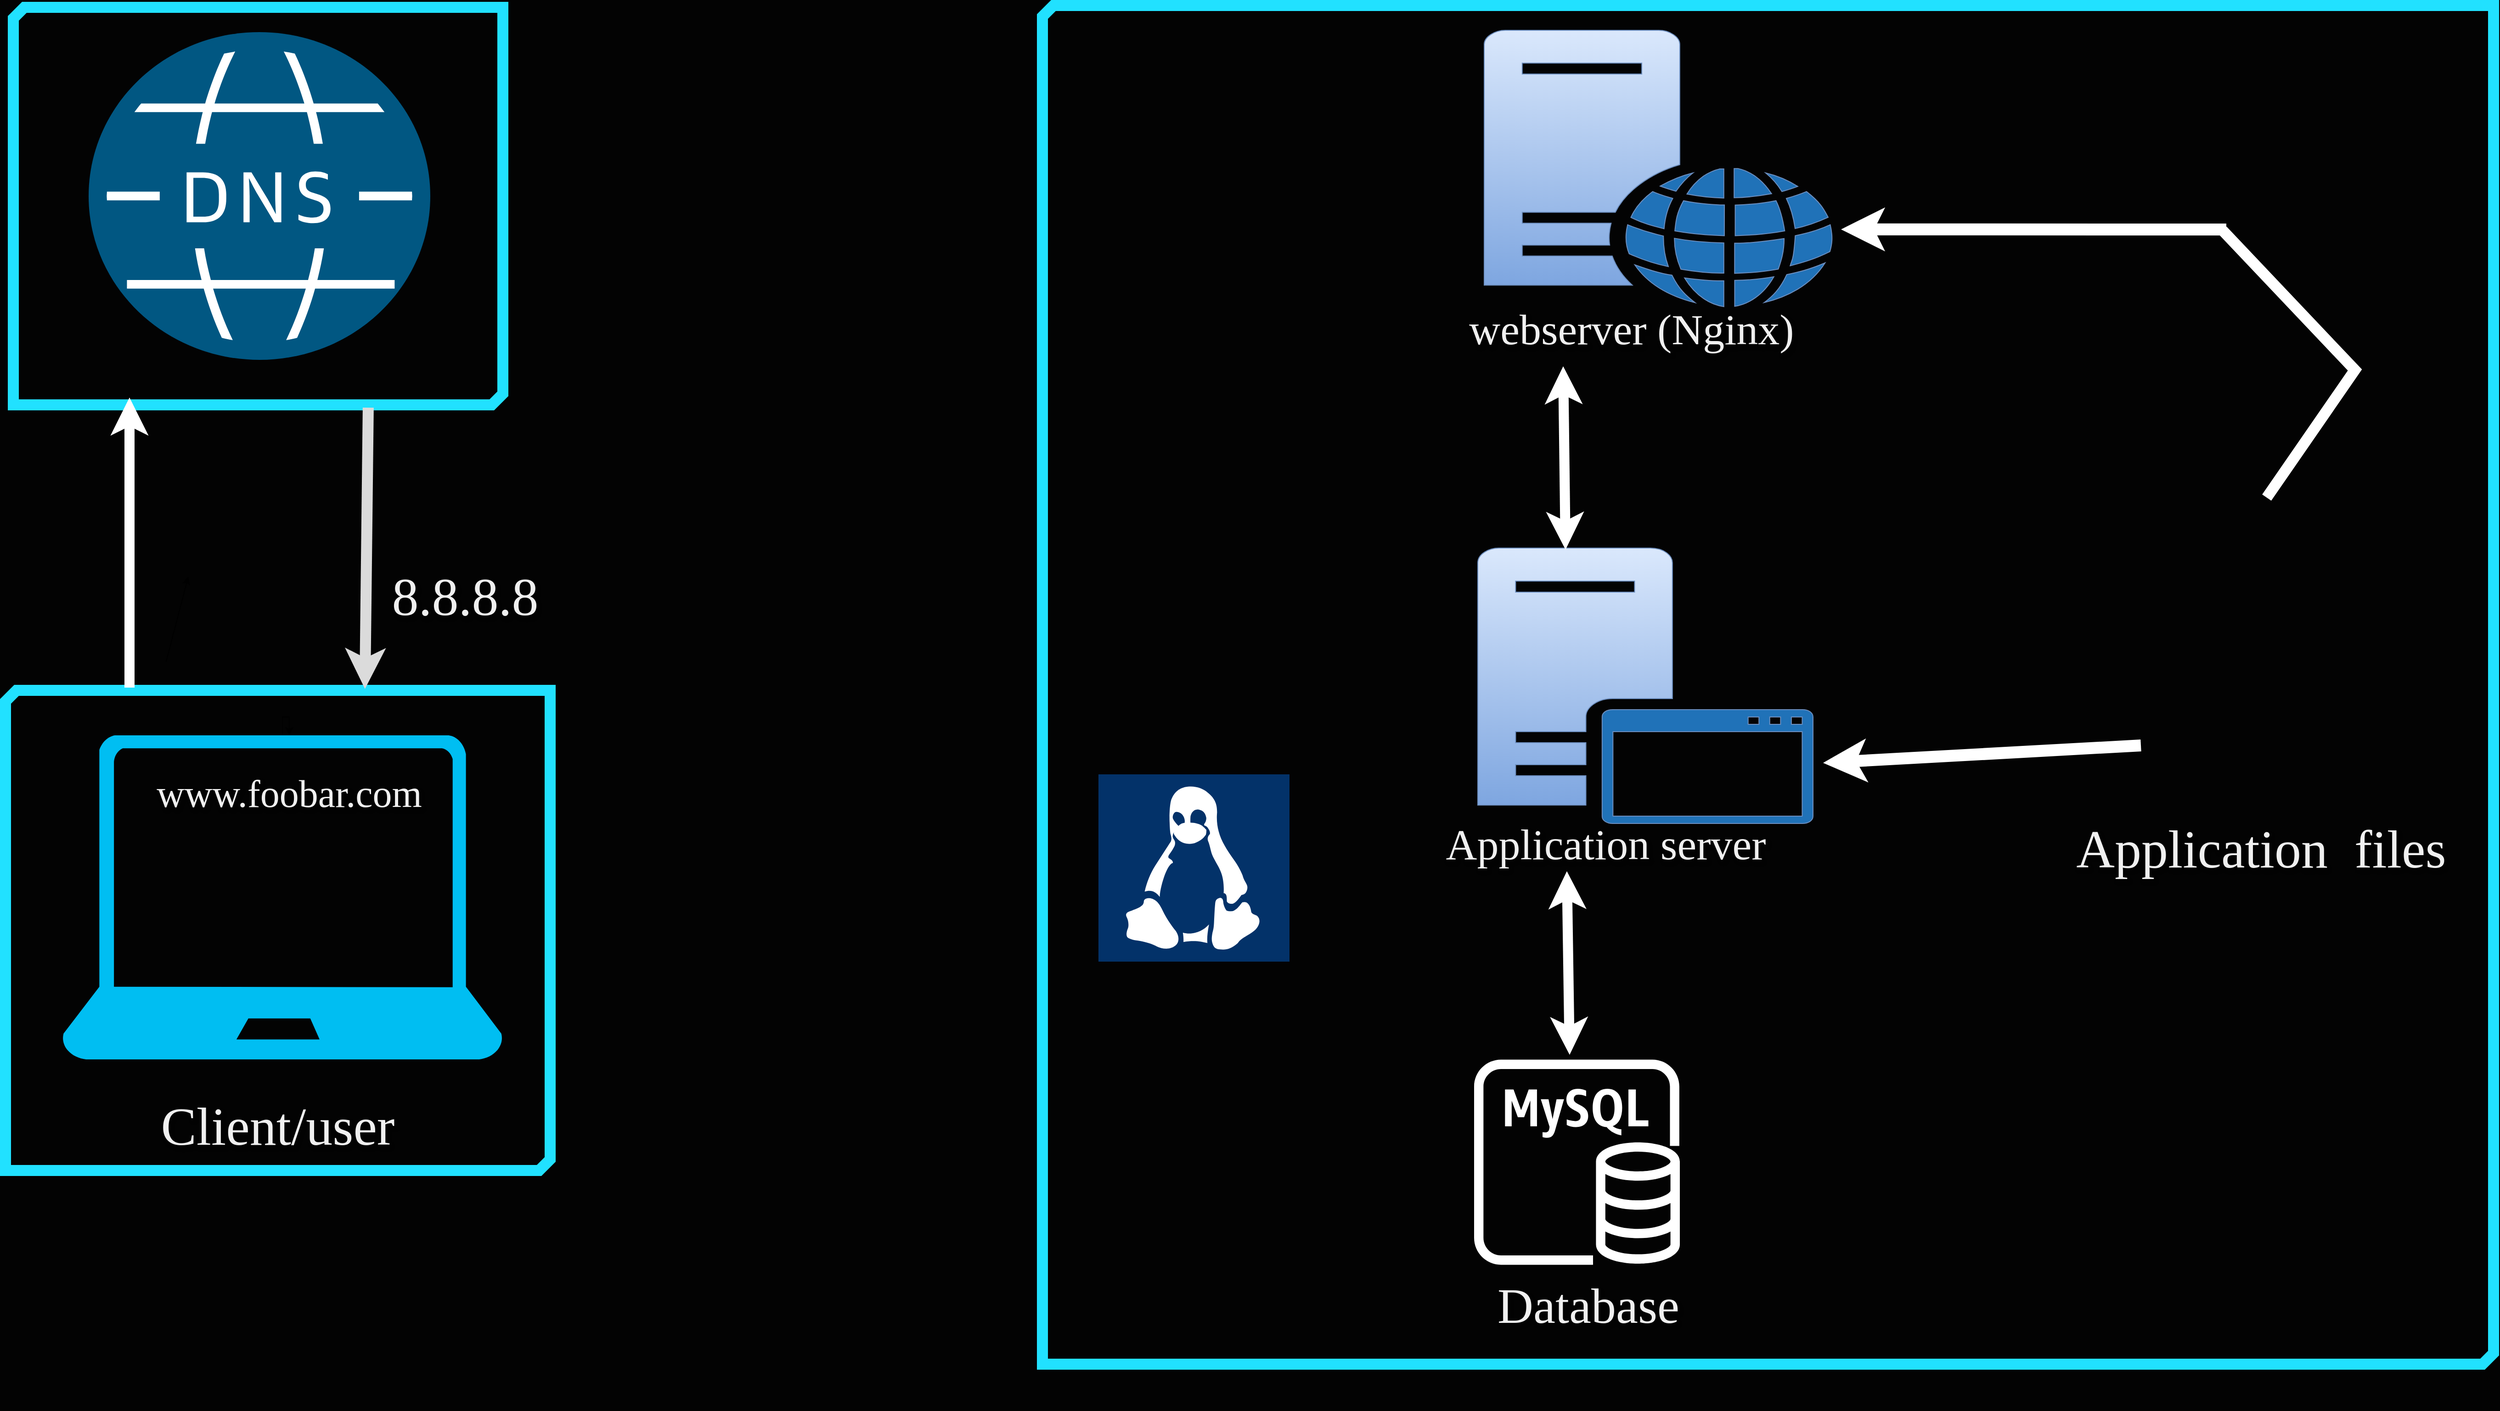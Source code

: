 <mxfile version="24.4.13" type="github">
  <diagram name="Page-1" id="Jh7kfL7YhIAKN7tZoJZo">
    <mxGraphModel dx="3475" dy="2260" grid="0" gridSize="10" guides="1" tooltips="1" connect="1" arrows="1" fold="1" page="1" pageScale="1" pageWidth="3000" pageHeight="1600" background="#030303" math="0" shadow="0">
      <root>
        <mxCell id="0" />
        <mxCell id="1" parent="0" />
        <mxCell id="ekbk7nr5uobHXBr4TiGC-4" value="" style="sketch=0;pointerEvents=1;shadow=0;dashed=0;html=1;labelPosition=center;verticalLabelPosition=bottom;verticalAlign=top;outlineConnect=0;align=center;shape=mxgraph.office.servers.web_server_blue;fillColor=#dae8fc;strokeColor=#6c8ebf;gradientColor=#7ea6e0;" vertex="1" parent="1">
          <mxGeometry x="1770" y="81" width="380" height="301" as="geometry" />
        </mxCell>
        <mxCell id="ekbk7nr5uobHXBr4TiGC-5" value="" style="sketch=0;pointerEvents=1;shadow=0;dashed=0;html=1;labelPosition=center;verticalLabelPosition=bottom;verticalAlign=top;outlineConnect=0;align=center;shape=mxgraph.office.servers.application_server_blue;fillColor=#dae8fc;strokeColor=#6c8ebf;gradientColor=#7ea6e0;" vertex="1" parent="1">
          <mxGeometry x="1763" y="645" width="365" height="300" as="geometry" />
        </mxCell>
        <mxCell id="ekbk7nr5uobHXBr4TiGC-6" value="" style="shape=image;html=1;verticalAlign=top;verticalLabelPosition=bottom;labelBackgroundColor=#ffffff;imageAspect=0;aspect=fixed;image=https://cdn1.iconfinder.com/data/icons/100-basic-for-user-interface/32/73-files-128.png" vertex="1" parent="1">
          <mxGeometry x="2475" y="604" width="292" height="292" as="geometry" />
        </mxCell>
        <mxCell id="ekbk7nr5uobHXBr4TiGC-8" value="" style="sketch=0;outlineConnect=0;dashed=0;verticalLabelPosition=bottom;verticalAlign=top;align=center;html=1;fontSize=12;fontStyle=0;aspect=fixed;pointerEvents=1;shape=mxgraph.aws4.rds_mysql_instance;" vertex="1" parent="1">
          <mxGeometry x="1759" y="1202" width="224" height="224" as="geometry" />
        </mxCell>
        <mxCell id="ekbk7nr5uobHXBr4TiGC-9" value="" style="sketch=0;pointerEvents=1;shadow=0;dashed=0;html=1;strokeColor=none;fillColor=#015782;labelPosition=center;verticalLabelPosition=bottom;verticalAlign=top;align=center;outlineConnect=0;shape=mxgraph.veeam2.dns;" vertex="1" parent="1">
          <mxGeometry x="250.5" y="83" width="372" height="357" as="geometry" />
        </mxCell>
        <mxCell id="ekbk7nr5uobHXBr4TiGC-10" value="" style="verticalLabelPosition=bottom;html=1;verticalAlign=top;align=center;strokeColor=none;fillColor=#00BEF2;shape=mxgraph.azure.laptop;pointerEvents=1;" vertex="1" parent="1">
          <mxGeometry x="221.5" y="849" width="480" height="353" as="geometry" />
        </mxCell>
        <mxCell id="ekbk7nr5uobHXBr4TiGC-11" value="" style="shadow=0;dashed=0;html=1;strokeColor=none;fillColor=#033269;labelPosition=center;verticalLabelPosition=bottom;verticalAlign=top;align=center;outlineConnect=0;shape=mxgraph.veeam.linux;" vertex="1" parent="1">
          <mxGeometry x="1350" y="891.5" width="208" height="204" as="geometry" />
        </mxCell>
        <mxCell id="ekbk7nr5uobHXBr4TiGC-17" value="&lt;h2 style=&quot;&quot;&gt;&lt;span style=&quot;font-weight: 400; text-align: left;&quot;&gt;&lt;font style=&quot;font-size: 47px;&quot;&gt;webserver (Nginx)&lt;/font&gt;&lt;/span&gt;&lt;/h2&gt;" style="text;strokeColor=none;align=center;fillColor=none;html=1;verticalAlign=middle;rounded=0;fontFamily=Comic Sans MS;fontSize=58;fontColor=#F0F0F0;labelBorderColor=none;fontStyle=1;textShadow=1;whiteSpace=wrap;labelBackgroundColor=none;" vertex="1" parent="1">
          <mxGeometry x="1642" y="337" width="577" height="114" as="geometry" />
        </mxCell>
        <mxCell id="ekbk7nr5uobHXBr4TiGC-18" value="&lt;h2 style=&quot;text-align: left;&quot;&gt;&lt;span style=&quot;font-weight: 400;&quot;&gt;&lt;font style=&quot;font-size: 54px;&quot;&gt;Database&lt;/font&gt;&lt;/span&gt;&lt;/h2&gt;" style="text;strokeColor=none;align=center;fillColor=none;html=1;verticalAlign=middle;rounded=0;fontFamily=Comic Sans MS;fontSize=58;fontColor=#F0F0F0;labelBorderColor=none;fontStyle=1;textShadow=1;whiteSpace=wrap;labelBackgroundColor=none;" vertex="1" parent="1">
          <mxGeometry x="1600" y="1406" width="567" height="107" as="geometry" />
        </mxCell>
        <mxCell id="ekbk7nr5uobHXBr4TiGC-20" value="&lt;h2 style=&quot;text-align: left; font-size: 58px;&quot;&gt;&lt;span style=&quot;font-weight: 400;&quot;&gt;Client/user&lt;/span&gt;&lt;/h2&gt;" style="text;strokeColor=none;align=center;fillColor=none;html=1;verticalAlign=middle;rounded=0;fontFamily=Comic Sans MS;fontSize=58;fontColor=#F0F0F0;labelBorderColor=none;fontStyle=1;textShadow=1;whiteSpace=wrap;labelBackgroundColor=none;" vertex="1" parent="1">
          <mxGeometry x="168" y="1191" width="577" height="167" as="geometry" />
        </mxCell>
        <mxCell id="ekbk7nr5uobHXBr4TiGC-23" value="&lt;h2 style=&quot;text-align: left;&quot;&gt;&lt;span style=&quot;font-weight: 400;&quot;&gt;&lt;font style=&quot;font-size: 47px;&quot;&gt;Application server&lt;/font&gt;&lt;/span&gt;&lt;/h2&gt;" style="text;strokeColor=none;align=center;fillColor=none;html=1;verticalAlign=middle;rounded=0;fontFamily=Comic Sans MS;fontSize=58;fontColor=#F0F0F0;labelBorderColor=none;fontStyle=1;textShadow=1;whiteSpace=wrap;labelBackgroundColor=none;" vertex="1" parent="1">
          <mxGeometry x="1614" y="893" width="577" height="124" as="geometry" />
        </mxCell>
        <mxCell id="ekbk7nr5uobHXBr4TiGC-24" value="&lt;h2 style=&quot;text-align: left; font-size: 58px;&quot;&gt;&lt;span style=&quot;font-weight: 400;&quot;&gt;Application&amp;nbsp; files&lt;/span&gt;&lt;/h2&gt;" style="text;strokeColor=none;align=center;fillColor=none;html=1;verticalAlign=middle;rounded=0;fontFamily=Comic Sans MS;fontSize=58;fontColor=#F0F0F0;labelBorderColor=none;fontStyle=1;textShadow=1;whiteSpace=wrap;labelBackgroundColor=none;" vertex="1" parent="1">
          <mxGeometry x="2374" y="889" width="484" height="167" as="geometry" />
        </mxCell>
        <mxCell id="ekbk7nr5uobHXBr4TiGC-33" value="" style="verticalLabelPosition=bottom;verticalAlign=top;html=1;shape=mxgraph.basic.diag_snip_rect;dx=6;whiteSpace=wrap;dashed=0;sketch=0;strokeColor=#21E1FF;align=center;fontFamily=Helvetica;fontSize=12;fontColor=default;fillColor=none;strokeWidth=12;" vertex="1" parent="1">
          <mxGeometry x="168.5" y="56" width="533" height="433" as="geometry" />
        </mxCell>
        <mxCell id="ekbk7nr5uobHXBr4TiGC-36" value="" style="verticalLabelPosition=bottom;verticalAlign=top;html=1;shape=mxgraph.basic.diag_snip_rect;dx=6;whiteSpace=wrap;dashed=0;sketch=0;strokeColor=#21E1FF;align=center;fontFamily=Helvetica;fontSize=12;fontColor=default;fillColor=none;strokeWidth=12;" vertex="1" parent="1">
          <mxGeometry x="160" y="800" width="593" height="523" as="geometry" />
        </mxCell>
        <mxCell id="ekbk7nr5uobHXBr4TiGC-37" value="" style="verticalLabelPosition=bottom;verticalAlign=top;html=1;shape=mxgraph.basic.diag_snip_rect;dx=6;whiteSpace=wrap;dashed=0;sketch=0;strokeColor=#21E1FF;align=center;fontFamily=Helvetica;fontSize=12;fontColor=default;fillColor=none;strokeWidth=12;" vertex="1" parent="1">
          <mxGeometry x="1289" y="54" width="1580" height="1480" as="geometry" />
        </mxCell>
        <mxCell id="ekbk7nr5uobHXBr4TiGC-38" value="" style="edgeStyle=orthogonalEdgeStyle;rounded=0;orthogonalLoop=1;jettySize=auto;html=1;fontFamily=Helvetica;fontSize=12;fontColor=default;" edge="1" parent="1" source="ekbk7nr5uobHXBr4TiGC-10" target="ekbk7nr5uobHXBr4TiGC-25">
          <mxGeometry relative="1" as="geometry">
            <mxPoint x="702" y="1026" as="sourcePoint" />
            <mxPoint x="2092" y="367.0" as="targetPoint" />
          </mxGeometry>
        </mxCell>
        <mxCell id="ekbk7nr5uobHXBr4TiGC-25" value="&lt;h2 style=&quot;text-align: left;&quot;&gt;&lt;span style=&quot;font-weight: 400;&quot;&gt;&lt;font style=&quot;font-size: 42px;&quot;&gt;www.foobar.com&lt;/font&gt;&lt;/span&gt;&lt;/h2&gt;" style="text;strokeColor=none;align=center;fillColor=none;html=1;verticalAlign=middle;rounded=0;fontFamily=Comic Sans MS;fontSize=58;fontColor=#F0F0F0;labelBorderColor=none;fontStyle=1;textShadow=1;whiteSpace=wrap;labelBackgroundColor=none;" vertex="1" parent="1">
          <mxGeometry x="264" y="849" width="410" height="97" as="geometry" />
        </mxCell>
        <mxCell id="ekbk7nr5uobHXBr4TiGC-39" value="" style="endArrow=classic;html=1;rounded=0;fontFamily=Helvetica;fontSize=12;fontColor=default;exitX=0.295;exitY=-0.06;exitDx=0;exitDy=0;exitPerimeter=0;" edge="1" parent="1" source="ekbk7nr5uobHXBr4TiGC-36">
          <mxGeometry width="50" height="50" relative="1" as="geometry">
            <mxPoint x="1221" y="791" as="sourcePoint" />
            <mxPoint x="359" y="676" as="targetPoint" />
          </mxGeometry>
        </mxCell>
        <mxCell id="ekbk7nr5uobHXBr4TiGC-41" value="" style="endArrow=classic;html=1;rounded=0;fontFamily=Helvetica;fontSize=12;fontColor=default;strokeColor=#FFFFFF;strokeWidth=11;" edge="1" parent="1">
          <mxGeometry width="50" height="50" relative="1" as="geometry">
            <mxPoint x="295" y="797" as="sourcePoint" />
            <mxPoint x="295" y="481" as="targetPoint" />
          </mxGeometry>
        </mxCell>
        <mxCell id="ekbk7nr5uobHXBr4TiGC-42" value="" style="endArrow=classic;html=1;rounded=0;fontFamily=Helvetica;fontSize=12;fontColor=default;strokeColor=#DBDBDB;strokeWidth=12;entryX=0.66;entryY=-0.003;entryDx=0;entryDy=0;entryPerimeter=0;exitX=0.725;exitY=1.007;exitDx=0;exitDy=0;exitPerimeter=0;" edge="1" parent="1" source="ekbk7nr5uobHXBr4TiGC-33" target="ekbk7nr5uobHXBr4TiGC-36">
          <mxGeometry relative="1" as="geometry">
            <mxPoint x="679" y="798" as="sourcePoint" />
            <mxPoint x="779" y="798" as="targetPoint" />
            <Array as="points" />
          </mxGeometry>
        </mxCell>
        <mxCell id="ekbk7nr5uobHXBr4TiGC-43" value="" style="shape=message;html=1;outlineConnect=0;dashed=0;sketch=0;strokeColor=none;align=center;verticalAlign=top;fontFamily=Helvetica;fontSize=12;fontColor=default;fillColor=none;" vertex="1" parent="ekbk7nr5uobHXBr4TiGC-42">
          <mxGeometry width="20" height="14" relative="1" as="geometry">
            <mxPoint x="-10" y="-7" as="offset" />
          </mxGeometry>
        </mxCell>
        <mxCell id="ekbk7nr5uobHXBr4TiGC-49" value="&lt;h2 style=&quot;text-align: left; font-size: 58px;&quot;&gt;&lt;span style=&quot;font-weight: 400;&quot;&gt;8.8.8.8&lt;/span&gt;&lt;/h2&gt;" style="text;strokeColor=none;align=center;fillColor=none;html=1;verticalAlign=middle;rounded=0;fontFamily=Comic Sans MS;fontSize=58;fontColor=#F0F0F0;labelBorderColor=none;fontStyle=1;textShadow=1;whiteSpace=wrap;labelBackgroundColor=none;" vertex="1" parent="1">
          <mxGeometry x="507" y="614" width="307" height="167" as="geometry" />
        </mxCell>
        <mxCell id="ekbk7nr5uobHXBr4TiGC-50" style="edgeStyle=orthogonalEdgeStyle;rounded=0;orthogonalLoop=1;jettySize=auto;html=1;exitX=0.5;exitY=1;exitDx=0;exitDy=0;fontFamily=Helvetica;fontSize=12;fontColor=default;" edge="1" parent="1" source="ekbk7nr5uobHXBr4TiGC-17" target="ekbk7nr5uobHXBr4TiGC-17">
          <mxGeometry relative="1" as="geometry" />
        </mxCell>
        <mxCell id="ekbk7nr5uobHXBr4TiGC-52" value="" style="endArrow=classic;startArrow=classic;html=1;rounded=0;fontFamily=Helvetica;fontSize=12;fontColor=default;strokeColor=#FFFFFF;strokeWidth=11;exitX=0.207;exitY=0.006;exitDx=0;exitDy=0;exitPerimeter=0;" edge="1" parent="1">
          <mxGeometry width="50" height="50" relative="1" as="geometry">
            <mxPoint x="1858.555" y="646.8" as="sourcePoint" />
            <mxPoint x="1856" y="447" as="targetPoint" />
            <Array as="points" />
          </mxGeometry>
        </mxCell>
        <mxCell id="ekbk7nr5uobHXBr4TiGC-53" value="" style="endArrow=classic;startArrow=classic;html=1;rounded=0;fontFamily=Helvetica;fontSize=12;fontColor=default;strokeColor=#FFFFFF;strokeWidth=11;exitX=0.207;exitY=0.006;exitDx=0;exitDy=0;exitPerimeter=0;" edge="1" parent="1">
          <mxGeometry width="50" height="50" relative="1" as="geometry">
            <mxPoint x="1863" y="1197" as="sourcePoint" />
            <mxPoint x="1860" y="997" as="targetPoint" />
            <Array as="points" />
          </mxGeometry>
        </mxCell>
        <mxCell id="ekbk7nr5uobHXBr4TiGC-62" value="" style="endArrow=classic;html=1;rounded=0;fontFamily=Helvetica;fontSize=12;fontColor=default;strokeColor=#FFFFFF;strokeWidth=13;entryX=0.544;entryY=0.158;entryDx=0;entryDy=0;entryPerimeter=0;" edge="1" parent="1">
          <mxGeometry width="50" height="50" relative="1" as="geometry">
            <mxPoint x="2578" y="298" as="sourcePoint" />
            <mxPoint x="2158.52" y="297.84" as="targetPoint" />
          </mxGeometry>
        </mxCell>
        <mxCell id="ekbk7nr5uobHXBr4TiGC-63" value="" style="endArrow=none;html=1;rounded=0;fontFamily=Helvetica;fontSize=12;fontColor=default;strokeColor=#FFFFFF;strokeWidth=12;" edge="1" parent="1">
          <mxGeometry width="50" height="50" relative="1" as="geometry">
            <mxPoint x="2622" y="590" as="sourcePoint" />
            <mxPoint x="2574" y="299" as="targetPoint" />
            <Array as="points">
              <mxPoint x="2718" y="451" />
            </Array>
          </mxGeometry>
        </mxCell>
        <mxCell id="ekbk7nr5uobHXBr4TiGC-65" value="" style="endArrow=classic;html=1;rounded=0;fontFamily=Helvetica;fontSize=12;fontColor=default;strokeColor=#FFFFFF;strokeWidth=13;entryX=0.544;entryY=0.158;entryDx=0;entryDy=0;entryPerimeter=0;" edge="1" parent="1">
          <mxGeometry width="50" height="50" relative="1" as="geometry">
            <mxPoint x="2485" y="860" as="sourcePoint" />
            <mxPoint x="2139.0" y="879.0" as="targetPoint" />
          </mxGeometry>
        </mxCell>
      </root>
    </mxGraphModel>
  </diagram>
</mxfile>
